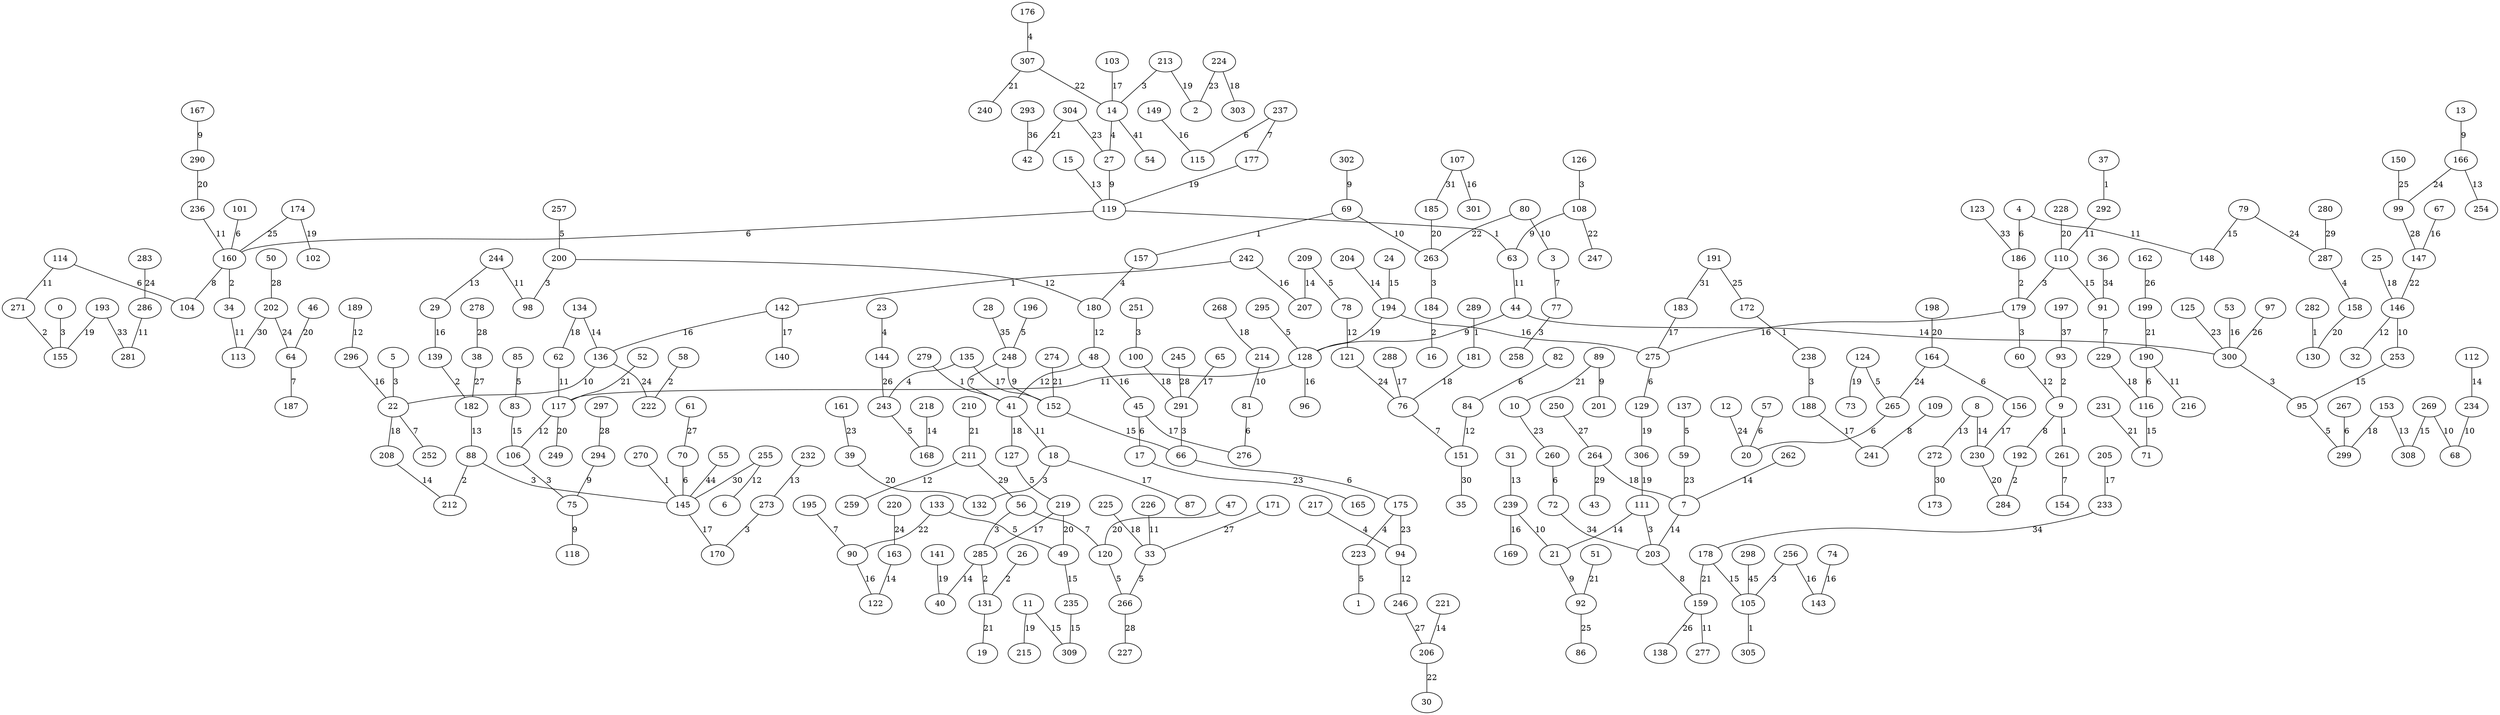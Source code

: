 graph {
	0 [label=0]
	1 [label=1]
	2 [label=2]
	3 [label=3]
	4 [label=4]
	5 [label=5]
	6 [label=6]
	7 [label=7]
	8 [label=8]
	9 [label=9]
	10 [label=10]
	11 [label=11]
	12 [label=12]
	13 [label=13]
	14 [label=14]
	15 [label=15]
	16 [label=16]
	17 [label=17]
	18 [label=18]
	19 [label=19]
	20 [label=20]
	21 [label=21]
	22 [label=22]
	23 [label=23]
	24 [label=24]
	25 [label=25]
	26 [label=26]
	27 [label=27]
	28 [label=28]
	29 [label=29]
	30 [label=30]
	31 [label=31]
	32 [label=32]
	33 [label=33]
	34 [label=34]
	35 [label=35]
	36 [label=36]
	37 [label=37]
	38 [label=38]
	39 [label=39]
	40 [label=40]
	41 [label=41]
	42 [label=42]
	43 [label=43]
	44 [label=44]
	45 [label=45]
	46 [label=46]
	47 [label=47]
	48 [label=48]
	49 [label=49]
	50 [label=50]
	51 [label=51]
	52 [label=52]
	53 [label=53]
	54 [label=54]
	55 [label=55]
	56 [label=56]
	57 [label=57]
	58 [label=58]
	59 [label=59]
	60 [label=60]
	61 [label=61]
	62 [label=62]
	63 [label=63]
	64 [label=64]
	65 [label=65]
	66 [label=66]
	67 [label=67]
	68 [label=68]
	69 [label=69]
	70 [label=70]
	71 [label=71]
	72 [label=72]
	73 [label=73]
	74 [label=74]
	75 [label=75]
	76 [label=76]
	77 [label=77]
	78 [label=78]
	79 [label=79]
	80 [label=80]
	81 [label=81]
	82 [label=82]
	83 [label=83]
	84 [label=84]
	85 [label=85]
	86 [label=86]
	87 [label=87]
	88 [label=88]
	89 [label=89]
	90 [label=90]
	91 [label=91]
	92 [label=92]
	93 [label=93]
	94 [label=94]
	95 [label=95]
	96 [label=96]
	97 [label=97]
	98 [label=98]
	99 [label=99]
	100 [label=100]
	101 [label=101]
	102 [label=102]
	103 [label=103]
	104 [label=104]
	105 [label=105]
	106 [label=106]
	107 [label=107]
	108 [label=108]
	109 [label=109]
	110 [label=110]
	111 [label=111]
	112 [label=112]
	113 [label=113]
	114 [label=114]
	115 [label=115]
	116 [label=116]
	117 [label=117]
	118 [label=118]
	119 [label=119]
	120 [label=120]
	121 [label=121]
	122 [label=122]
	123 [label=123]
	124 [label=124]
	125 [label=125]
	126 [label=126]
	127 [label=127]
	128 [label=128]
	129 [label=129]
	130 [label=130]
	131 [label=131]
	132 [label=132]
	133 [label=133]
	134 [label=134]
	135 [label=135]
	136 [label=136]
	137 [label=137]
	138 [label=138]
	139 [label=139]
	140 [label=140]
	141 [label=141]
	142 [label=142]
	143 [label=143]
	144 [label=144]
	145 [label=145]
	146 [label=146]
	147 [label=147]
	148 [label=148]
	149 [label=149]
	150 [label=150]
	151 [label=151]
	152 [label=152]
	153 [label=153]
	154 [label=154]
	155 [label=155]
	156 [label=156]
	157 [label=157]
	158 [label=158]
	159 [label=159]
	160 [label=160]
	161 [label=161]
	162 [label=162]
	163 [label=163]
	164 [label=164]
	165 [label=165]
	166 [label=166]
	167 [label=167]
	168 [label=168]
	169 [label=169]
	170 [label=170]
	171 [label=171]
	172 [label=172]
	173 [label=173]
	174 [label=174]
	175 [label=175]
	176 [label=176]
	177 [label=177]
	178 [label=178]
	179 [label=179]
	180 [label=180]
	181 [label=181]
	182 [label=182]
	183 [label=183]
	184 [label=184]
	185 [label=185]
	186 [label=186]
	187 [label=187]
	188 [label=188]
	189 [label=189]
	190 [label=190]
	191 [label=191]
	192 [label=192]
	193 [label=193]
	194 [label=194]
	195 [label=195]
	196 [label=196]
	197 [label=197]
	198 [label=198]
	199 [label=199]
	200 [label=200]
	201 [label=201]
	202 [label=202]
	203 [label=203]
	204 [label=204]
	205 [label=205]
	206 [label=206]
	207 [label=207]
	208 [label=208]
	209 [label=209]
	210 [label=210]
	211 [label=211]
	212 [label=212]
	213 [label=213]
	214 [label=214]
	215 [label=215]
	216 [label=216]
	217 [label=217]
	218 [label=218]
	219 [label=219]
	220 [label=220]
	221 [label=221]
	222 [label=222]
	223 [label=223]
	224 [label=224]
	225 [label=225]
	226 [label=226]
	227 [label=227]
	228 [label=228]
	229 [label=229]
	230 [label=230]
	231 [label=231]
	232 [label=232]
	233 [label=233]
	234 [label=234]
	235 [label=235]
	236 [label=236]
	237 [label=237]
	238 [label=238]
	239 [label=239]
	240 [label=240]
	241 [label=241]
	242 [label=242]
	243 [label=243]
	244 [label=244]
	245 [label=245]
	246 [label=246]
	247 [label=247]
	248 [label=248]
	249 [label=249]
	250 [label=250]
	251 [label=251]
	252 [label=252]
	253 [label=253]
	254 [label=254]
	255 [label=255]
	256 [label=256]
	257 [label=257]
	258 [label=258]
	259 [label=259]
	260 [label=260]
	261 [label=261]
	262 [label=262]
	263 [label=263]
	264 [label=264]
	265 [label=265]
	266 [label=266]
	267 [label=267]
	268 [label=268]
	269 [label=269]
	270 [label=270]
	271 [label=271]
	272 [label=272]
	273 [label=273]
	274 [label=274]
	275 [label=275]
	276 [label=276]
	277 [label=277]
	278 [label=278]
	279 [label=279]
	280 [label=280]
	281 [label=281]
	282 [label=282]
	283 [label=283]
	284 [label=284]
	285 [label=285]
	286 [label=286]
	287 [label=287]
	288 [label=288]
	289 [label=289]
	290 [label=290]
	291 [label=291]
	292 [label=292]
	293 [label=293]
	294 [label=294]
	295 [label=295]
	296 [label=296]
	297 [label=297]
	298 [label=298]
	299 [label=299]
	300 [label=300]
	301 [label=301]
	302 [label=302]
	303 [label=303]
	304 [label=304]
	305 [label=305]
	306 [label=306]
	307 [label=307]
	308 [label=308]
	309 [label=309]
	298 -- 105 [label=45]
	55 -- 145 [label=44]
	14 -- 54 [label=41]
	197 -- 93 [label=37]
	293 -- 42 [label=36]
	28 -- 248 [label=35]
	36 -- 91 [label=34]
	72 -- 203 [label=34]
	233 -- 178 [label=34]
	123 -- 186 [label=33]
	193 -- 281 [label=33]
	107 -- 185 [label=31]
	191 -- 183 [label=31]
	151 -- 35 [label=30]
	202 -- 113 [label=30]
	255 -- 145 [label=30]
	272 -- 173 [label=30]
	211 -- 56 [label=29]
	264 -- 43 [label=29]
	280 -- 287 [label=29]
	50 -- 202 [label=28]
	99 -- 147 [label=28]
	245 -- 291 [label=28]
	266 -- 227 [label=28]
	278 -- 38 [label=28]
	297 -- 294 [label=28]
	38 -- 182 [label=27]
	61 -- 70 [label=27]
	171 -- 33 [label=27]
	246 -- 206 [label=27]
	250 -- 264 [label=27]
	97 -- 300 [label=26]
	144 -- 243 [label=26]
	159 -- 138 [label=26]
	162 -- 199 [label=26]
	92 -- 86 [label=25]
	150 -- 99 [label=25]
	174 -- 160 [label=25]
	191 -- 172 [label=25]
	12 -- 20 [label=24]
	79 -- 287 [label=24]
	121 -- 76 [label=24]
	136 -- 222 [label=24]
	164 -- 265 [label=24]
	166 -- 99 [label=24]
	202 -- 64 [label=24]
	220 -- 163 [label=24]
	283 -- 286 [label=24]
	10 -- 260 [label=23]
	17 -- 165 [label=23]
	59 -- 7 [label=23]
	125 -- 300 [label=23]
	161 -- 39 [label=23]
	175 -- 94 [label=23]
	224 -- 2 [label=23]
	304 -- 27 [label=23]
	80 -- 263 [label=22]
	108 -- 247 [label=22]
	133 -- 90 [label=22]
	147 -- 146 [label=22]
	206 -- 30 [label=22]
	307 -- 14 [label=22]
	51 -- 92 [label=21]
	52 -- 117 [label=21]
	89 -- 10 [label=21]
	131 -- 19 [label=21]
	178 -- 159 [label=21]
	199 -- 190 [label=21]
	210 -- 211 [label=21]
	231 -- 71 [label=21]
	274 -- 152 [label=21]
	304 -- 42 [label=21]
	307 -- 240 [label=21]
	39 -- 132 [label=20]
	46 -- 64 [label=20]
	47 -- 120 [label=20]
	117 -- 249 [label=20]
	158 -- 130 [label=20]
	185 -- 263 [label=20]
	198 -- 164 [label=20]
	219 -- 49 [label=20]
	228 -- 110 [label=20]
	230 -- 284 [label=20]
	290 -- 236 [label=20]
	11 -- 215 [label=19]
	124 -- 73 [label=19]
	129 -- 306 [label=19]
	141 -- 40 [label=19]
	174 -- 102 [label=19]
	177 -- 119 [label=19]
	193 -- 155 [label=19]
	194 -- 128 [label=19]
	213 -- 2 [label=19]
	306 -- 111 [label=19]
	22 -- 208 [label=18]
	25 -- 146 [label=18]
	41 -- 127 [label=18]
	100 -- 291 [label=18]
	134 -- 62 [label=18]
	153 -- 299 [label=18]
	181 -- 76 [label=18]
	224 -- 303 [label=18]
	225 -- 33 [label=18]
	229 -- 116 [label=18]
	264 -- 7 [label=18]
	268 -- 214 [label=18]
	18 -- 87 [label=17]
	45 -- 276 [label=17]
	65 -- 291 [label=17]
	103 -- 14 [label=17]
	135 -- 152 [label=17]
	142 -- 140 [label=17]
	145 -- 170 [label=17]
	156 -- 230 [label=17]
	183 -- 275 [label=17]
	188 -- 241 [label=17]
	205 -- 233 [label=17]
	219 -- 285 [label=17]
	288 -- 76 [label=17]
	29 -- 139 [label=16]
	48 -- 45 [label=16]
	53 -- 300 [label=16]
	67 -- 147 [label=16]
	74 -- 143 [label=16]
	90 -- 122 [label=16]
	107 -- 301 [label=16]
	128 -- 96 [label=16]
	142 -- 136 [label=16]
	149 -- 115 [label=16]
	179 -- 275 [label=16]
	194 -- 275 [label=16]
	239 -- 169 [label=16]
	242 -- 207 [label=16]
	256 -- 143 [label=16]
	296 -- 22 [label=16]
	11 -- 309 [label=15]
	24 -- 194 [label=15]
	49 -- 235 [label=15]
	79 -- 148 [label=15]
	83 -- 106 [label=15]
	110 -- 91 [label=15]
	116 -- 71 [label=15]
	152 -- 66 [label=15]
	178 -- 105 [label=15]
	235 -- 309 [label=15]
	253 -- 95 [label=15]
	269 -- 308 [label=15]
	7 -- 203 [label=14]
	8 -- 230 [label=14]
	44 -- 300 [label=14]
	111 -- 21 [label=14]
	112 -- 234 [label=14]
	134 -- 136 [label=14]
	163 -- 122 [label=14]
	204 -- 194 [label=14]
	208 -- 212 [label=14]
	209 -- 207 [label=14]
	218 -- 168 [label=14]
	221 -- 206 [label=14]
	262 -- 7 [label=14]
	285 -- 40 [label=14]
	8 -- 272 [label=13]
	15 -- 119 [label=13]
	31 -- 239 [label=13]
	153 -- 308 [label=13]
	166 -- 254 [label=13]
	182 -- 88 [label=13]
	232 -- 273 [label=13]
	244 -- 29 [label=13]
	48 -- 41 [label=12]
	60 -- 9 [label=12]
	78 -- 121 [label=12]
	84 -- 151 [label=12]
	94 -- 246 [label=12]
	117 -- 106 [label=12]
	146 -- 32 [label=12]
	180 -- 48 [label=12]
	189 -- 296 [label=12]
	200 -- 180 [label=12]
	211 -- 259 [label=12]
	255 -- 6 [label=12]
	4 -- 148 [label=11]
	34 -- 113 [label=11]
	41 -- 18 [label=11]
	62 -- 117 [label=11]
	63 -- 44 [label=11]
	114 -- 271 [label=11]
	128 -- 117 [label=11]
	159 -- 277 [label=11]
	190 -- 216 [label=11]
	226 -- 33 [label=11]
	236 -- 160 [label=11]
	244 -- 98 [label=11]
	286 -- 281 [label=11]
	292 -- 110 [label=11]
	69 -- 263 [label=10]
	80 -- 3 [label=10]
	136 -- 22 [label=10]
	146 -- 253 [label=10]
	214 -- 81 [label=10]
	234 -- 68 [label=10]
	239 -- 21 [label=10]
	269 -- 68 [label=10]
	13 -- 166 [label=9]
	21 -- 92 [label=9]
	27 -- 119 [label=9]
	44 -- 128 [label=9]
	75 -- 118 [label=9]
	89 -- 201 [label=9]
	108 -- 63 [label=9]
	167 -- 290 [label=9]
	248 -- 152 [label=9]
	294 -- 75 [label=9]
	302 -- 69 [label=9]
	9 -- 192 [label=8]
	109 -- 241 [label=8]
	160 -- 104 [label=8]
	203 -- 159 [label=8]
	3 -- 77 [label=7]
	22 -- 252 [label=7]
	56 -- 120 [label=7]
	64 -- 187 [label=7]
	76 -- 151 [label=7]
	91 -- 229 [label=7]
	195 -- 90 [label=7]
	237 -- 177 [label=7]
	248 -- 41 [label=7]
	261 -- 154 [label=7]
	4 -- 186 [label=6]
	45 -- 17 [label=6]
	57 -- 20 [label=6]
	66 -- 175 [label=6]
	70 -- 145 [label=6]
	81 -- 276 [label=6]
	82 -- 84 [label=6]
	101 -- 160 [label=6]
	114 -- 104 [label=6]
	119 -- 160 [label=6]
	164 -- 156 [label=6]
	190 -- 116 [label=6]
	237 -- 115 [label=6]
	260 -- 72 [label=6]
	265 -- 20 [label=6]
	267 -- 299 [label=6]
	275 -- 129 [label=6]
	33 -- 266 [label=5]
	85 -- 83 [label=5]
	95 -- 299 [label=5]
	120 -- 266 [label=5]
	124 -- 265 [label=5]
	127 -- 219 [label=5]
	133 -- 49 [label=5]
	137 -- 59 [label=5]
	196 -- 248 [label=5]
	209 -- 78 [label=5]
	223 -- 1 [label=5]
	243 -- 168 [label=5]
	257 -- 200 [label=5]
	295 -- 128 [label=5]
	14 -- 27 [label=4]
	23 -- 144 [label=4]
	135 -- 243 [label=4]
	157 -- 180 [label=4]
	175 -- 223 [label=4]
	176 -- 307 [label=4]
	217 -- 94 [label=4]
	287 -- 158 [label=4]
	0 -- 155 [label=3]
	5 -- 22 [label=3]
	18 -- 132 [label=3]
	56 -- 285 [label=3]
	77 -- 258 [label=3]
	88 -- 145 [label=3]
	106 -- 75 [label=3]
	110 -- 179 [label=3]
	111 -- 203 [label=3]
	126 -- 108 [label=3]
	179 -- 60 [label=3]
	200 -- 98 [label=3]
	213 -- 14 [label=3]
	238 -- 188 [label=3]
	251 -- 100 [label=3]
	256 -- 105 [label=3]
	263 -- 184 [label=3]
	273 -- 170 [label=3]
	291 -- 66 [label=3]
	300 -- 95 [label=3]
	26 -- 131 [label=2]
	58 -- 222 [label=2]
	88 -- 212 [label=2]
	93 -- 9 [label=2]
	139 -- 182 [label=2]
	160 -- 34 [label=2]
	184 -- 16 [label=2]
	186 -- 179 [label=2]
	192 -- 284 [label=2]
	271 -- 155 [label=2]
	285 -- 131 [label=2]
	9 -- 261 [label=1]
	37 -- 292 [label=1]
	69 -- 157 [label=1]
	105 -- 305 [label=1]
	119 -- 63 [label=1]
	172 -- 238 [label=1]
	242 -- 142 [label=1]
	270 -- 145 [label=1]
	279 -- 41 [label=1]
	282 -- 130 [label=1]
	289 -- 181 [label=1]
}